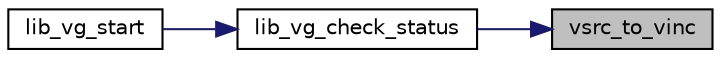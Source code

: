 digraph "vsrc_to_vinc"
{
 // INTERACTIVE_SVG=YES
 // LATEX_PDF_SIZE
  bgcolor="transparent";
  edge [fontname="Helvetica",fontsize="10",labelfontname="Helvetica",labelfontsize="10"];
  node [fontname="Helvetica",fontsize="10",shape=record];
  rankdir="RL";
  Node1 [label="vsrc_to_vinc",height=0.2,width=0.4,color="black", fillcolor="grey75", style="filled", fontcolor="black",tooltip=" "];
  Node1 -> Node2 [dir="back",color="midnightblue",fontsize="10",style="solid",fontname="Helvetica"];
  Node2 [label="lib_vg_check_status",height=0.2,width=0.4,color="black",URL="$d0/d1e/lib__vsrc__guard_8c.html#ad43e6bcdd960681416b4009e710f0f21",tooltip=" "];
  Node2 -> Node3 [dir="back",color="midnightblue",fontsize="10",style="solid",fontname="Helvetica"];
  Node3 [label="lib_vg_start",height=0.2,width=0.4,color="black",URL="$d8/dab/group__VSRC__GUARD__FUNCTION__GROUP.html#ga555a1854e78bf261b3aa0688b5a12424",tooltip=" "];
}

